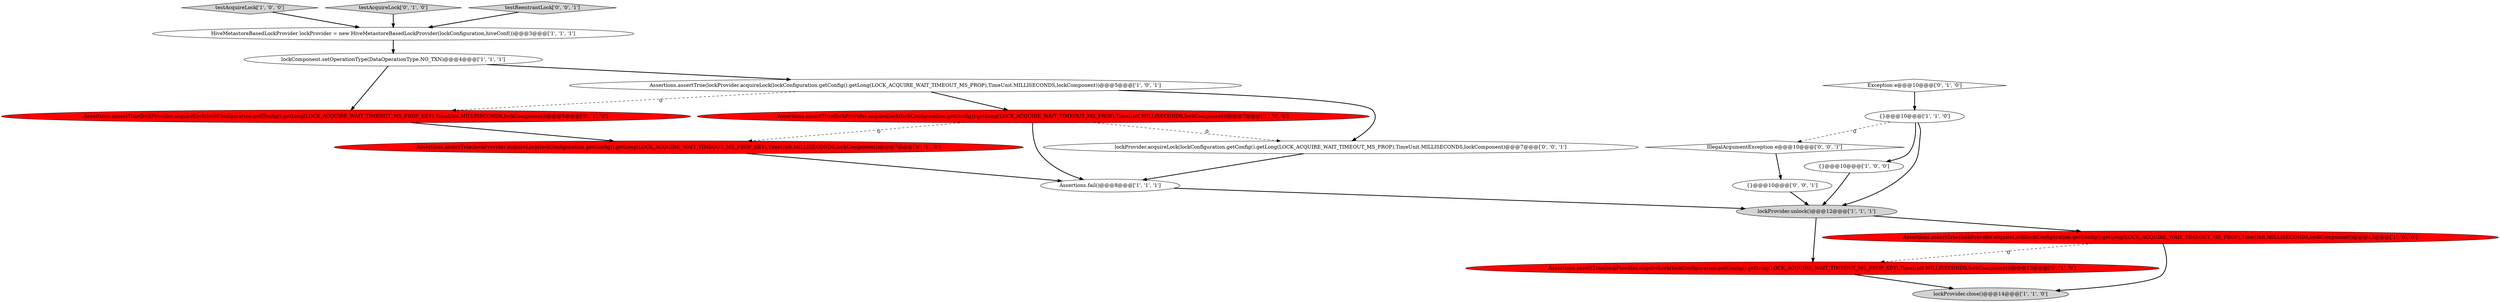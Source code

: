 digraph {
6 [style = filled, label = "{}@@@10@@@['1', '1', '0']", fillcolor = white, shape = ellipse image = "AAA0AAABBB1BBB"];
2 [style = filled, label = "{}@@@10@@@['1', '0', '0']", fillcolor = white, shape = ellipse image = "AAA0AAABBB1BBB"];
7 [style = filled, label = "lockProvider.close()@@@14@@@['1', '1', '0']", fillcolor = lightgray, shape = ellipse image = "AAA0AAABBB1BBB"];
8 [style = filled, label = "testAcquireLock['1', '0', '0']", fillcolor = lightgray, shape = diamond image = "AAA0AAABBB1BBB"];
10 [style = filled, label = "lockProvider.unlock()@@@12@@@['1', '1', '1']", fillcolor = lightgray, shape = ellipse image = "AAA0AAABBB1BBB"];
13 [style = filled, label = "Assertions.assertTrue(lockProvider.acquireLock(lockConfiguration.getConfig().getLong(LOCK_ACQUIRE_WAIT_TIMEOUT_MS_PROP_KEY),TimeUnit.MILLISECONDS,lockComponent))@@@13@@@['0', '1', '0']", fillcolor = red, shape = ellipse image = "AAA1AAABBB2BBB"];
18 [style = filled, label = "IllegalArgumentException e@@@10@@@['0', '0', '1']", fillcolor = white, shape = diamond image = "AAA0AAABBB3BBB"];
1 [style = filled, label = "Assertions.fail()@@@8@@@['1', '1', '1']", fillcolor = white, shape = ellipse image = "AAA0AAABBB1BBB"];
5 [style = filled, label = "HiveMetastoreBasedLockProvider lockProvider = new HiveMetastoreBasedLockProvider(lockConfiguration,hiveConf())@@@3@@@['1', '1', '1']", fillcolor = white, shape = ellipse image = "AAA0AAABBB1BBB"];
17 [style = filled, label = "lockProvider.acquireLock(lockConfiguration.getConfig().getLong(LOCK_ACQUIRE_WAIT_TIMEOUT_MS_PROP),TimeUnit.MILLISECONDS,lockComponent)@@@7@@@['0', '0', '1']", fillcolor = white, shape = ellipse image = "AAA0AAABBB3BBB"];
14 [style = filled, label = "testAcquireLock['0', '1', '0']", fillcolor = lightgray, shape = diamond image = "AAA0AAABBB2BBB"];
4 [style = filled, label = "lockComponent.setOperationType(DataOperationType.NO_TXN)@@@4@@@['1', '1', '1']", fillcolor = white, shape = ellipse image = "AAA0AAABBB1BBB"];
12 [style = filled, label = "Exception e@@@10@@@['0', '1', '0']", fillcolor = white, shape = diamond image = "AAA0AAABBB2BBB"];
16 [style = filled, label = "{}@@@10@@@['0', '0', '1']", fillcolor = white, shape = ellipse image = "AAA0AAABBB3BBB"];
19 [style = filled, label = "testReentrantLock['0', '0', '1']", fillcolor = lightgray, shape = diamond image = "AAA0AAABBB3BBB"];
15 [style = filled, label = "Assertions.assertTrue(lockProvider.acquireLock(lockConfiguration.getConfig().getLong(LOCK_ACQUIRE_WAIT_TIMEOUT_MS_PROP_KEY),TimeUnit.MILLISECONDS,lockComponent))@@@5@@@['0', '1', '0']", fillcolor = red, shape = ellipse image = "AAA1AAABBB2BBB"];
11 [style = filled, label = "Assertions.assertTrue(lockProvider.acquireLock(lockConfiguration.getConfig().getLong(LOCK_ACQUIRE_WAIT_TIMEOUT_MS_PROP_KEY),TimeUnit.MILLISECONDS,lockComponent))@@@7@@@['0', '1', '0']", fillcolor = red, shape = ellipse image = "AAA1AAABBB2BBB"];
0 [style = filled, label = "Assertions.assertTrue(lockProvider.acquireLock(lockConfiguration.getConfig().getLong(LOCK_ACQUIRE_WAIT_TIMEOUT_MS_PROP),TimeUnit.MILLISECONDS,lockComponent))@@@5@@@['1', '0', '1']", fillcolor = white, shape = ellipse image = "AAA0AAABBB1BBB"];
3 [style = filled, label = "Assertions.assertTrue(lockProvider.acquireLock(lockConfiguration.getConfig().getLong(LOCK_ACQUIRE_WAIT_TIMEOUT_MS_PROP),TimeUnit.MILLISECONDS,lockComponent))@@@13@@@['1', '0', '0']", fillcolor = red, shape = ellipse image = "AAA1AAABBB1BBB"];
9 [style = filled, label = "Assertions.assertTrue(lockProvider.acquireLock(lockConfiguration.getConfig().getLong(LOCK_ACQUIRE_WAIT_TIMEOUT_MS_PROP),TimeUnit.MILLISECONDS,lockComponent))@@@7@@@['1', '0', '0']", fillcolor = red, shape = ellipse image = "AAA1AAABBB1BBB"];
0->9 [style = bold, label=""];
17->1 [style = bold, label=""];
11->1 [style = bold, label=""];
16->10 [style = bold, label=""];
0->17 [style = bold, label=""];
4->15 [style = bold, label=""];
0->15 [style = dashed, label="0"];
10->3 [style = bold, label=""];
2->10 [style = bold, label=""];
12->6 [style = bold, label=""];
3->13 [style = dashed, label="0"];
4->0 [style = bold, label=""];
6->18 [style = dashed, label="0"];
6->2 [style = bold, label=""];
19->5 [style = bold, label=""];
15->11 [style = bold, label=""];
8->5 [style = bold, label=""];
10->13 [style = bold, label=""];
3->7 [style = bold, label=""];
13->7 [style = bold, label=""];
6->10 [style = bold, label=""];
9->17 [style = dashed, label="0"];
5->4 [style = bold, label=""];
9->11 [style = dashed, label="0"];
9->1 [style = bold, label=""];
1->10 [style = bold, label=""];
14->5 [style = bold, label=""];
18->16 [style = bold, label=""];
}
